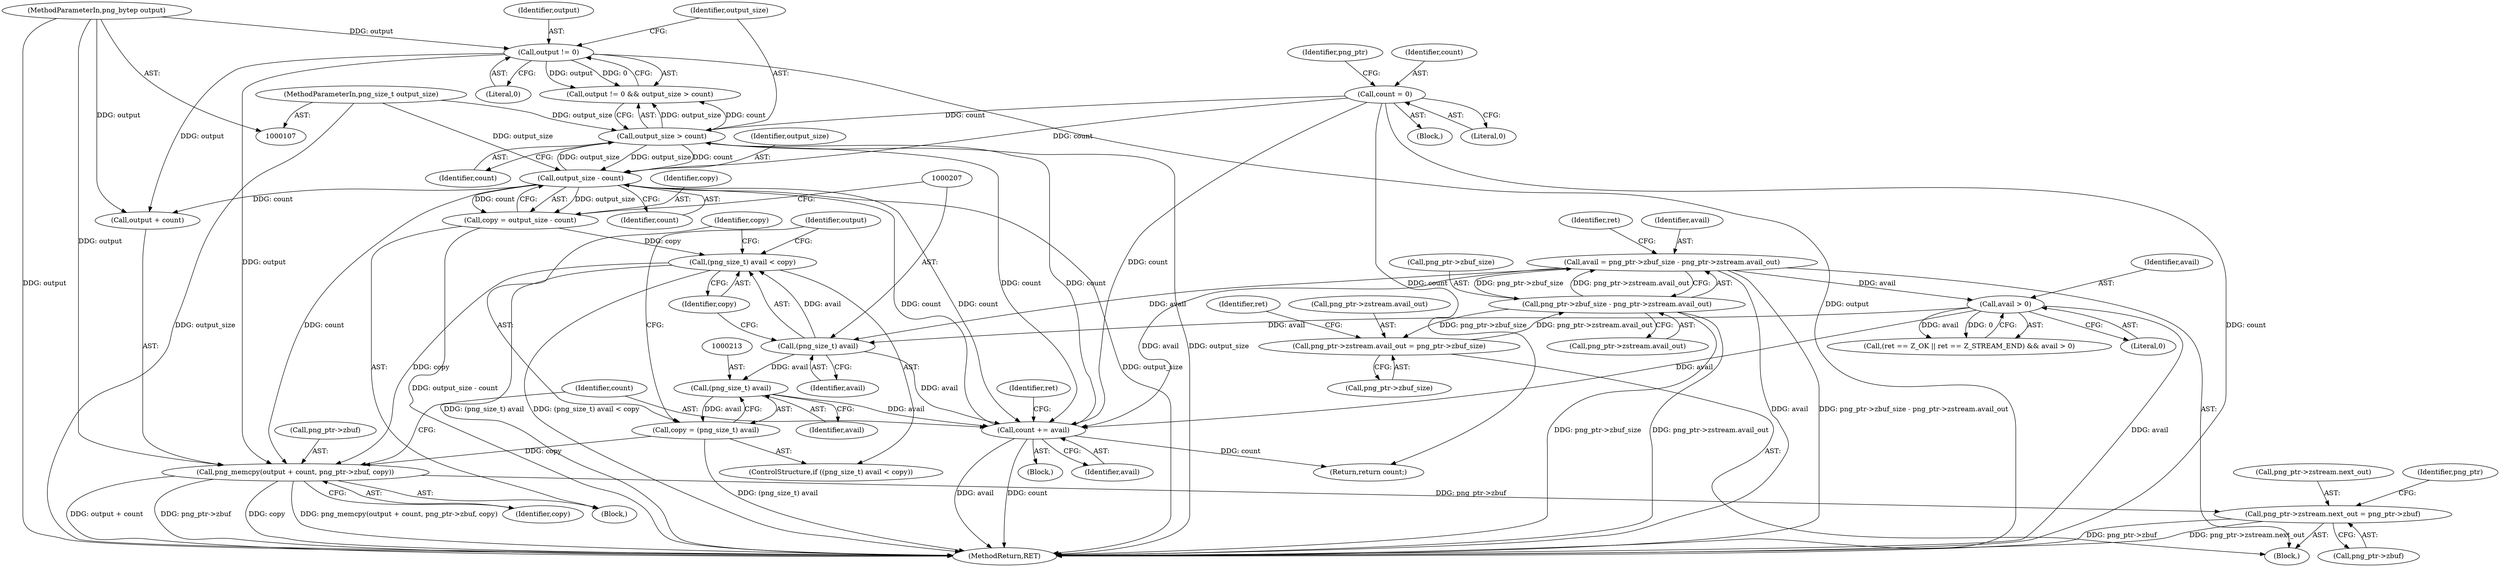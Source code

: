 digraph "0_Chrome_4cf106cdb83dd6b35d3b26d06cc67d1d2d99041e@API" {
"1000215" [label="(Call,png_memcpy(output + count, png_ptr->zbuf, copy))"];
"1000191" [label="(Call,output != 0)"];
"1000111" [label="(MethodParameterIn,png_bytep output)"];
"1000201" [label="(Call,output_size - count)"];
"1000194" [label="(Call,output_size > count)"];
"1000112" [label="(MethodParameterIn,png_size_t output_size)"];
"1000115" [label="(Call,count = 0)"];
"1000223" [label="(Call,count += avail)"];
"1000185" [label="(Call,avail > 0)"];
"1000165" [label="(Call,avail = png_ptr->zbuf_size - png_ptr->zstream.avail_out)"];
"1000167" [label="(Call,png_ptr->zbuf_size - png_ptr->zstream.avail_out)"];
"1000148" [label="(Call,png_ptr->zstream.avail_out = png_ptr->zbuf_size)"];
"1000212" [label="(Call,(png_size_t) avail)"];
"1000206" [label="(Call,(png_size_t) avail)"];
"1000205" [label="(Call,(png_size_t) avail < copy)"];
"1000199" [label="(Call,copy = output_size - count)"];
"1000210" [label="(Call,copy = (png_size_t) avail)"];
"1000139" [label="(Call,png_ptr->zstream.next_out = png_ptr->zbuf)"];
"1000121" [label="(Identifier,png_ptr)"];
"1000193" [label="(Literal,0)"];
"1000195" [label="(Identifier,output_size)"];
"1000206" [label="(Call,(png_size_t) avail)"];
"1000223" [label="(Call,count += avail)"];
"1000208" [label="(Identifier,avail)"];
"1000204" [label="(ControlStructure,if ((png_size_t) avail < copy))"];
"1000228" [label="(Identifier,ret)"];
"1000185" [label="(Call,avail > 0)"];
"1000151" [label="(Identifier,png_ptr)"];
"1000211" [label="(Identifier,copy)"];
"1000187" [label="(Literal,0)"];
"1000247" [label="(Return,return count;)"];
"1000216" [label="(Call,output + count)"];
"1000225" [label="(Identifier,avail)"];
"1000148" [label="(Call,png_ptr->zstream.avail_out = png_ptr->zbuf_size)"];
"1000158" [label="(Identifier,ret)"];
"1000113" [label="(Block,)"];
"1000145" [label="(Call,png_ptr->zbuf)"];
"1000201" [label="(Call,output_size - count)"];
"1000112" [label="(MethodParameterIn,png_size_t output_size)"];
"1000177" [label="(Call,(ret == Z_OK || ret == Z_STREAM_END) && avail > 0)"];
"1000115" [label="(Call,count = 0)"];
"1000180" [label="(Identifier,ret)"];
"1000168" [label="(Call,png_ptr->zbuf_size)"];
"1000140" [label="(Call,png_ptr->zstream.next_out)"];
"1000196" [label="(Identifier,count)"];
"1000303" [label="(MethodReturn,RET)"];
"1000202" [label="(Identifier,output_size)"];
"1000171" [label="(Call,png_ptr->zstream.avail_out)"];
"1000219" [label="(Call,png_ptr->zbuf)"];
"1000194" [label="(Call,output_size > count)"];
"1000116" [label="(Identifier,count)"];
"1000215" [label="(Call,png_memcpy(output + count, png_ptr->zbuf, copy))"];
"1000199" [label="(Call,copy = output_size - count)"];
"1000205" [label="(Call,(png_size_t) avail < copy)"];
"1000111" [label="(MethodParameterIn,png_bytep output)"];
"1000209" [label="(Identifier,copy)"];
"1000200" [label="(Identifier,copy)"];
"1000214" [label="(Identifier,avail)"];
"1000212" [label="(Call,(png_size_t) avail)"];
"1000136" [label="(Block,)"];
"1000188" [label="(Block,)"];
"1000197" [label="(Block,)"];
"1000210" [label="(Call,copy = (png_size_t) avail)"];
"1000149" [label="(Call,png_ptr->zstream.avail_out)"];
"1000139" [label="(Call,png_ptr->zstream.next_out = png_ptr->zbuf)"];
"1000117" [label="(Literal,0)"];
"1000217" [label="(Identifier,output)"];
"1000224" [label="(Identifier,count)"];
"1000154" [label="(Call,png_ptr->zbuf_size)"];
"1000203" [label="(Identifier,count)"];
"1000166" [label="(Identifier,avail)"];
"1000167" [label="(Call,png_ptr->zbuf_size - png_ptr->zstream.avail_out)"];
"1000165" [label="(Call,avail = png_ptr->zbuf_size - png_ptr->zstream.avail_out)"];
"1000191" [label="(Call,output != 0)"];
"1000186" [label="(Identifier,avail)"];
"1000190" [label="(Call,output != 0 && output_size > count)"];
"1000192" [label="(Identifier,output)"];
"1000222" [label="(Identifier,copy)"];
"1000215" -> "1000197"  [label="AST: "];
"1000215" -> "1000222"  [label="CFG: "];
"1000216" -> "1000215"  [label="AST: "];
"1000219" -> "1000215"  [label="AST: "];
"1000222" -> "1000215"  [label="AST: "];
"1000224" -> "1000215"  [label="CFG: "];
"1000215" -> "1000303"  [label="DDG: output + count"];
"1000215" -> "1000303"  [label="DDG: png_ptr->zbuf"];
"1000215" -> "1000303"  [label="DDG: copy"];
"1000215" -> "1000303"  [label="DDG: png_memcpy(output + count, png_ptr->zbuf, copy)"];
"1000215" -> "1000139"  [label="DDG: png_ptr->zbuf"];
"1000191" -> "1000215"  [label="DDG: output"];
"1000111" -> "1000215"  [label="DDG: output"];
"1000201" -> "1000215"  [label="DDG: count"];
"1000205" -> "1000215"  [label="DDG: copy"];
"1000210" -> "1000215"  [label="DDG: copy"];
"1000191" -> "1000190"  [label="AST: "];
"1000191" -> "1000193"  [label="CFG: "];
"1000192" -> "1000191"  [label="AST: "];
"1000193" -> "1000191"  [label="AST: "];
"1000195" -> "1000191"  [label="CFG: "];
"1000190" -> "1000191"  [label="CFG: "];
"1000191" -> "1000303"  [label="DDG: output"];
"1000191" -> "1000190"  [label="DDG: output"];
"1000191" -> "1000190"  [label="DDG: 0"];
"1000111" -> "1000191"  [label="DDG: output"];
"1000191" -> "1000216"  [label="DDG: output"];
"1000111" -> "1000107"  [label="AST: "];
"1000111" -> "1000303"  [label="DDG: output"];
"1000111" -> "1000216"  [label="DDG: output"];
"1000201" -> "1000199"  [label="AST: "];
"1000201" -> "1000203"  [label="CFG: "];
"1000202" -> "1000201"  [label="AST: "];
"1000203" -> "1000201"  [label="AST: "];
"1000199" -> "1000201"  [label="CFG: "];
"1000201" -> "1000303"  [label="DDG: output_size"];
"1000201" -> "1000194"  [label="DDG: output_size"];
"1000201" -> "1000199"  [label="DDG: output_size"];
"1000201" -> "1000199"  [label="DDG: count"];
"1000194" -> "1000201"  [label="DDG: output_size"];
"1000194" -> "1000201"  [label="DDG: count"];
"1000112" -> "1000201"  [label="DDG: output_size"];
"1000115" -> "1000201"  [label="DDG: count"];
"1000223" -> "1000201"  [label="DDG: count"];
"1000201" -> "1000216"  [label="DDG: count"];
"1000201" -> "1000223"  [label="DDG: count"];
"1000194" -> "1000190"  [label="AST: "];
"1000194" -> "1000196"  [label="CFG: "];
"1000195" -> "1000194"  [label="AST: "];
"1000196" -> "1000194"  [label="AST: "];
"1000190" -> "1000194"  [label="CFG: "];
"1000194" -> "1000303"  [label="DDG: output_size"];
"1000194" -> "1000190"  [label="DDG: output_size"];
"1000194" -> "1000190"  [label="DDG: count"];
"1000112" -> "1000194"  [label="DDG: output_size"];
"1000115" -> "1000194"  [label="DDG: count"];
"1000223" -> "1000194"  [label="DDG: count"];
"1000194" -> "1000223"  [label="DDG: count"];
"1000112" -> "1000107"  [label="AST: "];
"1000112" -> "1000303"  [label="DDG: output_size"];
"1000115" -> "1000113"  [label="AST: "];
"1000115" -> "1000117"  [label="CFG: "];
"1000116" -> "1000115"  [label="AST: "];
"1000117" -> "1000115"  [label="AST: "];
"1000121" -> "1000115"  [label="CFG: "];
"1000115" -> "1000303"  [label="DDG: count"];
"1000115" -> "1000223"  [label="DDG: count"];
"1000115" -> "1000247"  [label="DDG: count"];
"1000223" -> "1000188"  [label="AST: "];
"1000223" -> "1000225"  [label="CFG: "];
"1000224" -> "1000223"  [label="AST: "];
"1000225" -> "1000223"  [label="AST: "];
"1000228" -> "1000223"  [label="CFG: "];
"1000223" -> "1000303"  [label="DDG: avail"];
"1000223" -> "1000303"  [label="DDG: count"];
"1000185" -> "1000223"  [label="DDG: avail"];
"1000212" -> "1000223"  [label="DDG: avail"];
"1000165" -> "1000223"  [label="DDG: avail"];
"1000206" -> "1000223"  [label="DDG: avail"];
"1000223" -> "1000247"  [label="DDG: count"];
"1000185" -> "1000177"  [label="AST: "];
"1000185" -> "1000187"  [label="CFG: "];
"1000186" -> "1000185"  [label="AST: "];
"1000187" -> "1000185"  [label="AST: "];
"1000177" -> "1000185"  [label="CFG: "];
"1000185" -> "1000303"  [label="DDG: avail"];
"1000185" -> "1000177"  [label="DDG: avail"];
"1000185" -> "1000177"  [label="DDG: 0"];
"1000165" -> "1000185"  [label="DDG: avail"];
"1000185" -> "1000206"  [label="DDG: avail"];
"1000165" -> "1000136"  [label="AST: "];
"1000165" -> "1000167"  [label="CFG: "];
"1000166" -> "1000165"  [label="AST: "];
"1000167" -> "1000165"  [label="AST: "];
"1000180" -> "1000165"  [label="CFG: "];
"1000165" -> "1000303"  [label="DDG: avail"];
"1000165" -> "1000303"  [label="DDG: png_ptr->zbuf_size - png_ptr->zstream.avail_out"];
"1000167" -> "1000165"  [label="DDG: png_ptr->zbuf_size"];
"1000167" -> "1000165"  [label="DDG: png_ptr->zstream.avail_out"];
"1000165" -> "1000206"  [label="DDG: avail"];
"1000167" -> "1000171"  [label="CFG: "];
"1000168" -> "1000167"  [label="AST: "];
"1000171" -> "1000167"  [label="AST: "];
"1000167" -> "1000303"  [label="DDG: png_ptr->zbuf_size"];
"1000167" -> "1000303"  [label="DDG: png_ptr->zstream.avail_out"];
"1000167" -> "1000148"  [label="DDG: png_ptr->zbuf_size"];
"1000148" -> "1000167"  [label="DDG: png_ptr->zstream.avail_out"];
"1000148" -> "1000136"  [label="AST: "];
"1000148" -> "1000154"  [label="CFG: "];
"1000149" -> "1000148"  [label="AST: "];
"1000154" -> "1000148"  [label="AST: "];
"1000158" -> "1000148"  [label="CFG: "];
"1000212" -> "1000210"  [label="AST: "];
"1000212" -> "1000214"  [label="CFG: "];
"1000213" -> "1000212"  [label="AST: "];
"1000214" -> "1000212"  [label="AST: "];
"1000210" -> "1000212"  [label="CFG: "];
"1000212" -> "1000210"  [label="DDG: avail"];
"1000206" -> "1000212"  [label="DDG: avail"];
"1000206" -> "1000205"  [label="AST: "];
"1000206" -> "1000208"  [label="CFG: "];
"1000207" -> "1000206"  [label="AST: "];
"1000208" -> "1000206"  [label="AST: "];
"1000209" -> "1000206"  [label="CFG: "];
"1000206" -> "1000205"  [label="DDG: avail"];
"1000205" -> "1000204"  [label="AST: "];
"1000205" -> "1000209"  [label="CFG: "];
"1000209" -> "1000205"  [label="AST: "];
"1000211" -> "1000205"  [label="CFG: "];
"1000217" -> "1000205"  [label="CFG: "];
"1000205" -> "1000303"  [label="DDG: (png_size_t) avail"];
"1000205" -> "1000303"  [label="DDG: (png_size_t) avail < copy"];
"1000199" -> "1000205"  [label="DDG: copy"];
"1000199" -> "1000197"  [label="AST: "];
"1000200" -> "1000199"  [label="AST: "];
"1000207" -> "1000199"  [label="CFG: "];
"1000199" -> "1000303"  [label="DDG: output_size - count"];
"1000210" -> "1000204"  [label="AST: "];
"1000211" -> "1000210"  [label="AST: "];
"1000217" -> "1000210"  [label="CFG: "];
"1000210" -> "1000303"  [label="DDG: (png_size_t) avail"];
"1000139" -> "1000136"  [label="AST: "];
"1000139" -> "1000145"  [label="CFG: "];
"1000140" -> "1000139"  [label="AST: "];
"1000145" -> "1000139"  [label="AST: "];
"1000151" -> "1000139"  [label="CFG: "];
"1000139" -> "1000303"  [label="DDG: png_ptr->zstream.next_out"];
"1000139" -> "1000303"  [label="DDG: png_ptr->zbuf"];
}
